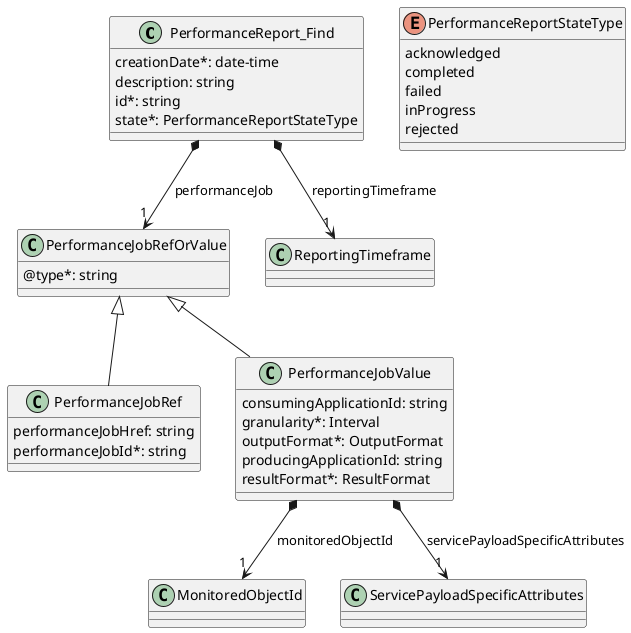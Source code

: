 @startuml useCase19Model

class PerformanceReport_Find {
    creationDate*: date-time
    description: string
    id*: string
    state*: PerformanceReportStateType
}

PerformanceReport_Find *--> "1" PerformanceJobRefOrValue : performanceJob
PerformanceReport_Find *--> "1" ReportingTimeframe : reportingTimeframe

enum PerformanceReportStateType {

    acknowledged
    completed
    failed
    inProgress
    rejected
}

class PerformanceJobRefOrValue {
    @type*: string
}

class PerformanceJobRef {

    performanceJobHref: string
    performanceJobId*: string
}
PerformanceJobRefOrValue <|-- PerformanceJobRef

class PerformanceJobValue {

    consumingApplicationId: string
    granularity*: Interval
    outputFormat*: OutputFormat
    producingApplicationId: string
    resultFormat*: ResultFormat
}
PerformanceJobRefOrValue <|-- PerformanceJobValue

PerformanceJobValue *-->"1" MonitoredObjectId : monitoredObjectId
PerformanceJobValue *-->"1" ServicePayloadSpecificAttributes : servicePayloadSpecificAttributes


@enduml